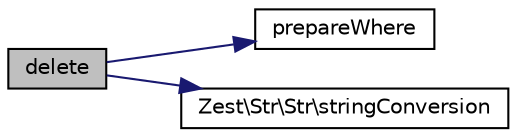 digraph "delete"
{
  edge [fontname="Helvetica",fontsize="10",labelfontname="Helvetica",labelfontsize="10"];
  node [fontname="Helvetica",fontsize="10",shape=record];
  rankdir="LR";
  Node2 [label="delete",height=0.2,width=0.4,color="black", fillcolor="grey75", style="filled", fontcolor="black"];
  Node2 -> Node3 [color="midnightblue",fontsize="10",style="solid",fontname="Helvetica"];
  Node3 [label="prepareWhere",height=0.2,width=0.4,color="black", fillcolor="white", style="filled",URL="$class_zest_1_1_database_1_1_query_1_1_query.html#afdf795c4c3d555cc515a24249a80919b"];
  Node2 -> Node4 [color="midnightblue",fontsize="10",style="solid",fontname="Helvetica"];
  Node4 [label="Zest\\Str\\Str\\stringConversion",height=0.2,width=0.4,color="black", fillcolor="white", style="filled",URL="$class_zest_1_1_str_1_1_str.html#ada36c57d64c5bc69ccb6aa9e3ba2c4c6"];
}
